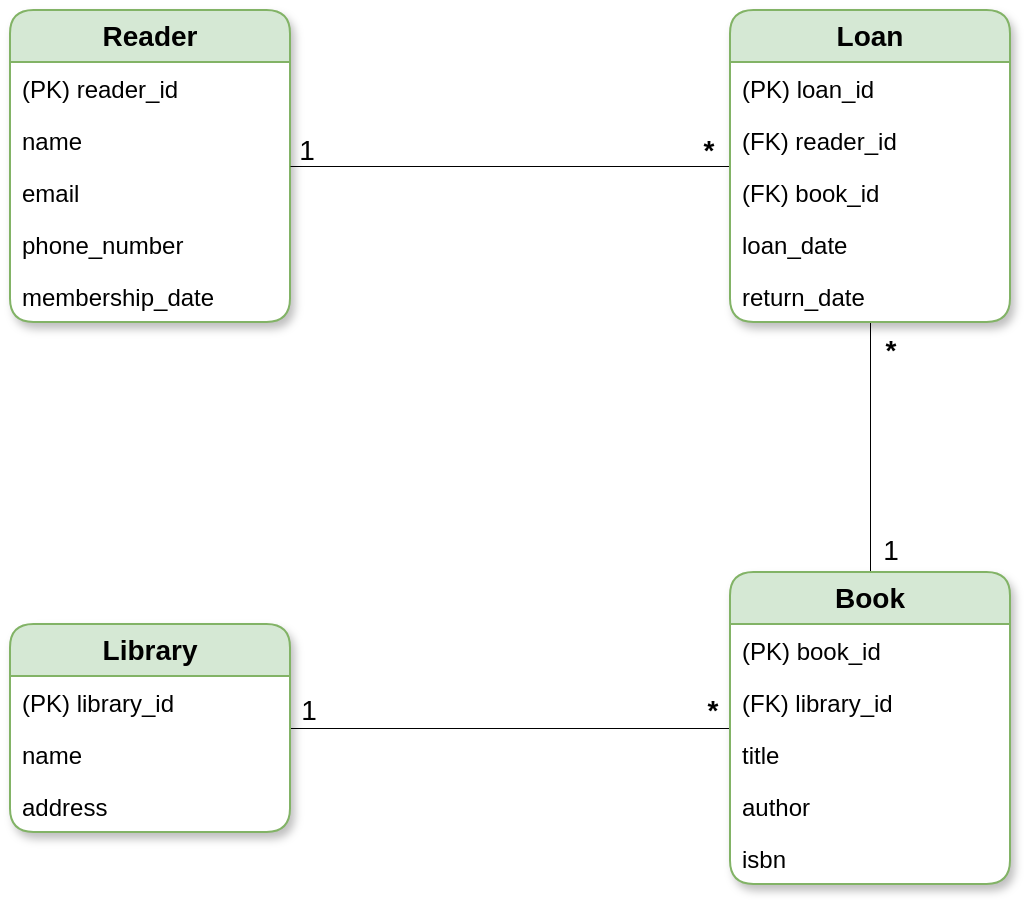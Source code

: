 <mxfile version="24.8.1">
  <diagram id="fGawbNd4KtlSUOCiB4XX" name="Page-1">
    <mxGraphModel dx="1221" dy="725" grid="0" gridSize="10" guides="1" tooltips="1" connect="1" arrows="1" fold="1" page="1" pageScale="1" pageWidth="550" pageHeight="550" background="none" math="0" shadow="0">
      <root>
        <mxCell id="0" />
        <mxCell id="1" parent="0" />
        <mxCell id="2zhfJ7ULheB4Zjnng153-5" value="Reader" style="swimlane;fontStyle=1;childLayout=stackLayout;horizontal=1;startSize=26;fillColor=#d5e8d4;horizontalStack=0;resizeParent=1;resizeParentMax=0;resizeLast=0;collapsible=1;marginBottom=0;whiteSpace=wrap;html=1;strokeColor=#82b366;swimlaneFillColor=default;rounded=1;glass=0;shadow=1;textShadow=0;align=center;fontSize=14;labelBorderColor=none;fontFamily=Helvetica;" vertex="1" parent="1">
          <mxGeometry x="25" y="57" width="140" height="156" as="geometry" />
        </mxCell>
        <mxCell id="2zhfJ7ULheB4Zjnng153-6" value="(PK) reader_id" style="text;strokeColor=none;fillColor=none;align=left;verticalAlign=top;spacingLeft=4;spacingRight=4;overflow=hidden;rotatable=0;points=[[0,0.5],[1,0.5]];portConstraint=eastwest;whiteSpace=wrap;html=1;" vertex="1" parent="2zhfJ7ULheB4Zjnng153-5">
          <mxGeometry y="26" width="140" height="26" as="geometry" />
        </mxCell>
        <mxCell id="2zhfJ7ULheB4Zjnng153-10" value="name" style="text;strokeColor=none;fillColor=none;align=left;verticalAlign=top;spacingLeft=4;spacingRight=4;overflow=hidden;rotatable=0;points=[[0,0.5],[1,0.5]];portConstraint=eastwest;whiteSpace=wrap;html=1;" vertex="1" parent="2zhfJ7ULheB4Zjnng153-5">
          <mxGeometry y="52" width="140" height="26" as="geometry" />
        </mxCell>
        <mxCell id="2zhfJ7ULheB4Zjnng153-8" value="email" style="text;strokeColor=none;fillColor=none;align=left;verticalAlign=top;spacingLeft=4;spacingRight=4;overflow=hidden;rotatable=0;points=[[0,0.5],[1,0.5]];portConstraint=eastwest;whiteSpace=wrap;html=1;" vertex="1" parent="2zhfJ7ULheB4Zjnng153-5">
          <mxGeometry y="78" width="140" height="26" as="geometry" />
        </mxCell>
        <mxCell id="2zhfJ7ULheB4Zjnng153-11" value="phone_number" style="text;strokeColor=none;fillColor=none;align=left;verticalAlign=top;spacingLeft=4;spacingRight=4;overflow=hidden;rotatable=0;points=[[0,0.5],[1,0.5]];portConstraint=eastwest;whiteSpace=wrap;html=1;" vertex="1" parent="2zhfJ7ULheB4Zjnng153-5">
          <mxGeometry y="104" width="140" height="26" as="geometry" />
        </mxCell>
        <mxCell id="2zhfJ7ULheB4Zjnng153-9" value="membership_date" style="text;strokeColor=none;fillColor=none;align=left;verticalAlign=top;spacingLeft=4;spacingRight=4;overflow=hidden;rotatable=0;points=[[0,0.5],[1,0.5]];portConstraint=eastwest;whiteSpace=wrap;html=1;" vertex="1" parent="2zhfJ7ULheB4Zjnng153-5">
          <mxGeometry y="130" width="140" height="26" as="geometry" />
        </mxCell>
        <mxCell id="2zhfJ7ULheB4Zjnng153-32" style="edgeStyle=orthogonalEdgeStyle;rounded=0;orthogonalLoop=1;jettySize=auto;html=1;strokeColor=default;endArrow=none;endFill=0;strokeWidth=0.5;" edge="1" parent="1" source="2zhfJ7ULheB4Zjnng153-12" target="2zhfJ7ULheB4Zjnng153-26">
          <mxGeometry relative="1" as="geometry" />
        </mxCell>
        <mxCell id="2zhfJ7ULheB4Zjnng153-33" value="1" style="edgeLabel;html=1;align=center;verticalAlign=middle;resizable=0;points=[];labelBackgroundColor=none;fontSize=14;fontStyle=0" vertex="1" connectable="0" parent="2zhfJ7ULheB4Zjnng153-32">
          <mxGeometry x="0.856" relative="1" as="geometry">
            <mxPoint x="-7" y="-9" as="offset" />
          </mxGeometry>
        </mxCell>
        <mxCell id="2zhfJ7ULheB4Zjnng153-34" value="*" style="edgeLabel;html=1;align=center;verticalAlign=middle;resizable=0;points=[];labelBackgroundColor=none;fontSize=14;fontStyle=1" vertex="1" connectable="0" parent="2zhfJ7ULheB4Zjnng153-32">
          <mxGeometry x="-0.918" y="1" relative="1" as="geometry">
            <mxPoint y="-10" as="offset" />
          </mxGeometry>
        </mxCell>
        <mxCell id="2zhfJ7ULheB4Zjnng153-35" style="edgeStyle=orthogonalEdgeStyle;rounded=0;orthogonalLoop=1;jettySize=auto;html=1;endArrow=none;endFill=0;strokeWidth=0.5;" edge="1" parent="1" source="2zhfJ7ULheB4Zjnng153-12" target="2zhfJ7ULheB4Zjnng153-19">
          <mxGeometry relative="1" as="geometry" />
        </mxCell>
        <mxCell id="2zhfJ7ULheB4Zjnng153-36" value="1" style="edgeLabel;html=1;align=center;verticalAlign=middle;resizable=0;points=[];labelBackgroundColor=none;fontSize=14;fontStyle=0" vertex="1" connectable="0" parent="2zhfJ7ULheB4Zjnng153-35">
          <mxGeometry x="-0.867" relative="1" as="geometry">
            <mxPoint x="10" y="-3" as="offset" />
          </mxGeometry>
        </mxCell>
        <mxCell id="2zhfJ7ULheB4Zjnng153-37" value="*" style="edgeLabel;html=1;align=center;verticalAlign=middle;resizable=0;points=[];labelBackgroundColor=none;fontSize=14;fontStyle=1" vertex="1" connectable="0" parent="2zhfJ7ULheB4Zjnng153-35">
          <mxGeometry x="0.906" relative="1" as="geometry">
            <mxPoint x="10" y="8" as="offset" />
          </mxGeometry>
        </mxCell>
        <mxCell id="2zhfJ7ULheB4Zjnng153-12" value="Book" style="swimlane;fontStyle=1;childLayout=stackLayout;horizontal=1;startSize=26;fillColor=#d5e8d4;horizontalStack=0;resizeParent=1;resizeParentMax=0;resizeLast=0;collapsible=1;marginBottom=0;whiteSpace=wrap;html=1;strokeColor=#82b366;swimlaneFillColor=default;rounded=1;glass=0;shadow=1;textShadow=0;align=center;fontSize=14;labelBorderColor=none;fontFamily=Helvetica;" vertex="1" parent="1">
          <mxGeometry x="385" y="338" width="140" height="156" as="geometry" />
        </mxCell>
        <mxCell id="2zhfJ7ULheB4Zjnng153-13" value="(PK) book_id" style="text;strokeColor=none;fillColor=none;align=left;verticalAlign=top;spacingLeft=4;spacingRight=4;overflow=hidden;rotatable=0;points=[[0,0.5],[1,0.5]];portConstraint=eastwest;whiteSpace=wrap;html=1;" vertex="1" parent="2zhfJ7ULheB4Zjnng153-12">
          <mxGeometry y="26" width="140" height="26" as="geometry" />
        </mxCell>
        <mxCell id="2zhfJ7ULheB4Zjnng153-16" value="(FK) library_id" style="text;strokeColor=none;fillColor=none;align=left;verticalAlign=top;spacingLeft=4;spacingRight=4;overflow=hidden;rotatable=0;points=[[0,0.5],[1,0.5]];portConstraint=eastwest;whiteSpace=wrap;html=1;" vertex="1" parent="2zhfJ7ULheB4Zjnng153-12">
          <mxGeometry y="52" width="140" height="26" as="geometry" />
        </mxCell>
        <mxCell id="2zhfJ7ULheB4Zjnng153-18" value="title" style="text;strokeColor=none;fillColor=none;align=left;verticalAlign=top;spacingLeft=4;spacingRight=4;overflow=hidden;rotatable=0;points=[[0,0.5],[1,0.5]];portConstraint=eastwest;whiteSpace=wrap;html=1;" vertex="1" parent="2zhfJ7ULheB4Zjnng153-12">
          <mxGeometry y="78" width="140" height="26" as="geometry" />
        </mxCell>
        <mxCell id="2zhfJ7ULheB4Zjnng153-14" value="&lt;div&gt;author&lt;/div&gt;" style="text;strokeColor=none;fillColor=none;align=left;verticalAlign=top;spacingLeft=4;spacingRight=4;overflow=hidden;rotatable=0;points=[[0,0.5],[1,0.5]];portConstraint=eastwest;whiteSpace=wrap;html=1;" vertex="1" parent="2zhfJ7ULheB4Zjnng153-12">
          <mxGeometry y="104" width="140" height="26" as="geometry" />
        </mxCell>
        <mxCell id="2zhfJ7ULheB4Zjnng153-15" value="isbn" style="text;strokeColor=none;fillColor=none;align=left;verticalAlign=top;spacingLeft=4;spacingRight=4;overflow=hidden;rotatable=0;points=[[0,0.5],[1,0.5]];portConstraint=eastwest;whiteSpace=wrap;html=1;" vertex="1" parent="2zhfJ7ULheB4Zjnng153-12">
          <mxGeometry y="130" width="140" height="26" as="geometry" />
        </mxCell>
        <mxCell id="2zhfJ7ULheB4Zjnng153-38" style="edgeStyle=orthogonalEdgeStyle;rounded=0;orthogonalLoop=1;jettySize=auto;html=1;endArrow=none;endFill=0;strokeWidth=0.5;" edge="1" parent="1" source="2zhfJ7ULheB4Zjnng153-19" target="2zhfJ7ULheB4Zjnng153-5">
          <mxGeometry relative="1" as="geometry" />
        </mxCell>
        <mxCell id="2zhfJ7ULheB4Zjnng153-39" value="*" style="edgeLabel;html=1;align=center;verticalAlign=middle;resizable=0;points=[];labelBackgroundColor=none;fontSize=14;fontStyle=1" vertex="1" connectable="0" parent="2zhfJ7ULheB4Zjnng153-38">
          <mxGeometry x="-0.896" y="-1" relative="1" as="geometry">
            <mxPoint y="-7" as="offset" />
          </mxGeometry>
        </mxCell>
        <mxCell id="2zhfJ7ULheB4Zjnng153-40" value="1" style="edgeLabel;html=1;align=center;verticalAlign=middle;resizable=0;points=[];labelBackgroundColor=none;fontSize=14;fontStyle=0" vertex="1" connectable="0" parent="2zhfJ7ULheB4Zjnng153-38">
          <mxGeometry x="0.927" relative="1" as="geometry">
            <mxPoint y="-8" as="offset" />
          </mxGeometry>
        </mxCell>
        <mxCell id="2zhfJ7ULheB4Zjnng153-19" value="Loan" style="swimlane;fontStyle=1;childLayout=stackLayout;horizontal=1;startSize=26;fillColor=#d5e8d4;horizontalStack=0;resizeParent=1;resizeParentMax=0;resizeLast=0;collapsible=1;marginBottom=0;whiteSpace=wrap;html=1;strokeColor=#82b366;gradientColor=none;swimlaneFillColor=default;rounded=1;glass=0;shadow=1;textShadow=0;align=center;fontSize=14;labelBorderColor=none;fontFamily=Helvetica;" vertex="1" parent="1">
          <mxGeometry x="385" y="57" width="140" height="156" as="geometry" />
        </mxCell>
        <mxCell id="2zhfJ7ULheB4Zjnng153-20" value="(PK) loan_id" style="text;strokeColor=none;fillColor=none;align=left;verticalAlign=top;spacingLeft=4;spacingRight=4;overflow=hidden;rotatable=0;points=[[0,0.5],[1,0.5]];portConstraint=eastwest;whiteSpace=wrap;html=1;" vertex="1" parent="2zhfJ7ULheB4Zjnng153-19">
          <mxGeometry y="26" width="140" height="26" as="geometry" />
        </mxCell>
        <mxCell id="2zhfJ7ULheB4Zjnng153-21" value="(FK) reader_id" style="text;strokeColor=none;fillColor=none;align=left;verticalAlign=top;spacingLeft=4;spacingRight=4;overflow=hidden;rotatable=0;points=[[0,0.5],[1,0.5]];portConstraint=eastwest;whiteSpace=wrap;html=1;" vertex="1" parent="2zhfJ7ULheB4Zjnng153-19">
          <mxGeometry y="52" width="140" height="26" as="geometry" />
        </mxCell>
        <mxCell id="2zhfJ7ULheB4Zjnng153-25" value="(FK) book_id" style="text;strokeColor=none;fillColor=none;align=left;verticalAlign=top;spacingLeft=4;spacingRight=4;overflow=hidden;rotatable=0;points=[[0,0.5],[1,0.5]];portConstraint=eastwest;whiteSpace=wrap;html=1;" vertex="1" parent="2zhfJ7ULheB4Zjnng153-19">
          <mxGeometry y="78" width="140" height="26" as="geometry" />
        </mxCell>
        <mxCell id="2zhfJ7ULheB4Zjnng153-22" value="loan_date" style="text;strokeColor=none;fillColor=none;align=left;verticalAlign=top;spacingLeft=4;spacingRight=4;overflow=hidden;rotatable=0;points=[[0,0.5],[1,0.5]];portConstraint=eastwest;whiteSpace=wrap;html=1;" vertex="1" parent="2zhfJ7ULheB4Zjnng153-19">
          <mxGeometry y="104" width="140" height="26" as="geometry" />
        </mxCell>
        <mxCell id="2zhfJ7ULheB4Zjnng153-23" value="&lt;div&gt;return_date&lt;/div&gt;" style="text;strokeColor=none;fillColor=none;align=left;verticalAlign=top;spacingLeft=4;spacingRight=4;overflow=hidden;rotatable=0;points=[[0,0.5],[1,0.5]];portConstraint=eastwest;whiteSpace=wrap;html=1;" vertex="1" parent="2zhfJ7ULheB4Zjnng153-19">
          <mxGeometry y="130" width="140" height="26" as="geometry" />
        </mxCell>
        <mxCell id="2zhfJ7ULheB4Zjnng153-26" value="Library" style="swimlane;fontStyle=1;childLayout=stackLayout;horizontal=1;startSize=26;fillColor=#d5e8d4;horizontalStack=0;resizeParent=1;resizeParentMax=0;resizeLast=0;collapsible=1;marginBottom=0;whiteSpace=wrap;html=1;strokeColor=#82b366;swimlaneFillColor=default;rounded=1;glass=0;shadow=1;textShadow=0;align=center;fontSize=14;labelBorderColor=none;fontFamily=Helvetica;" vertex="1" parent="1">
          <mxGeometry x="25" y="364" width="140" height="104" as="geometry" />
        </mxCell>
        <mxCell id="2zhfJ7ULheB4Zjnng153-27" value="(PK) library_id" style="text;strokeColor=none;fillColor=none;align=left;verticalAlign=top;spacingLeft=4;spacingRight=4;overflow=hidden;rotatable=0;points=[[0,0.5],[1,0.5]];portConstraint=eastwest;whiteSpace=wrap;html=1;" vertex="1" parent="2zhfJ7ULheB4Zjnng153-26">
          <mxGeometry y="26" width="140" height="26" as="geometry" />
        </mxCell>
        <mxCell id="2zhfJ7ULheB4Zjnng153-41" value="name" style="text;strokeColor=none;fillColor=none;align=left;verticalAlign=top;spacingLeft=4;spacingRight=4;overflow=hidden;rotatable=0;points=[[0,0.5],[1,0.5]];portConstraint=eastwest;whiteSpace=wrap;html=1;" vertex="1" parent="2zhfJ7ULheB4Zjnng153-26">
          <mxGeometry y="52" width="140" height="26" as="geometry" />
        </mxCell>
        <mxCell id="2zhfJ7ULheB4Zjnng153-30" value="address" style="text;strokeColor=none;fillColor=none;align=left;verticalAlign=top;spacingLeft=4;spacingRight=4;overflow=hidden;rotatable=0;points=[[0,0.5],[1,0.5]];portConstraint=eastwest;whiteSpace=wrap;html=1;" vertex="1" parent="2zhfJ7ULheB4Zjnng153-26">
          <mxGeometry y="78" width="140" height="26" as="geometry" />
        </mxCell>
      </root>
    </mxGraphModel>
  </diagram>
</mxfile>
